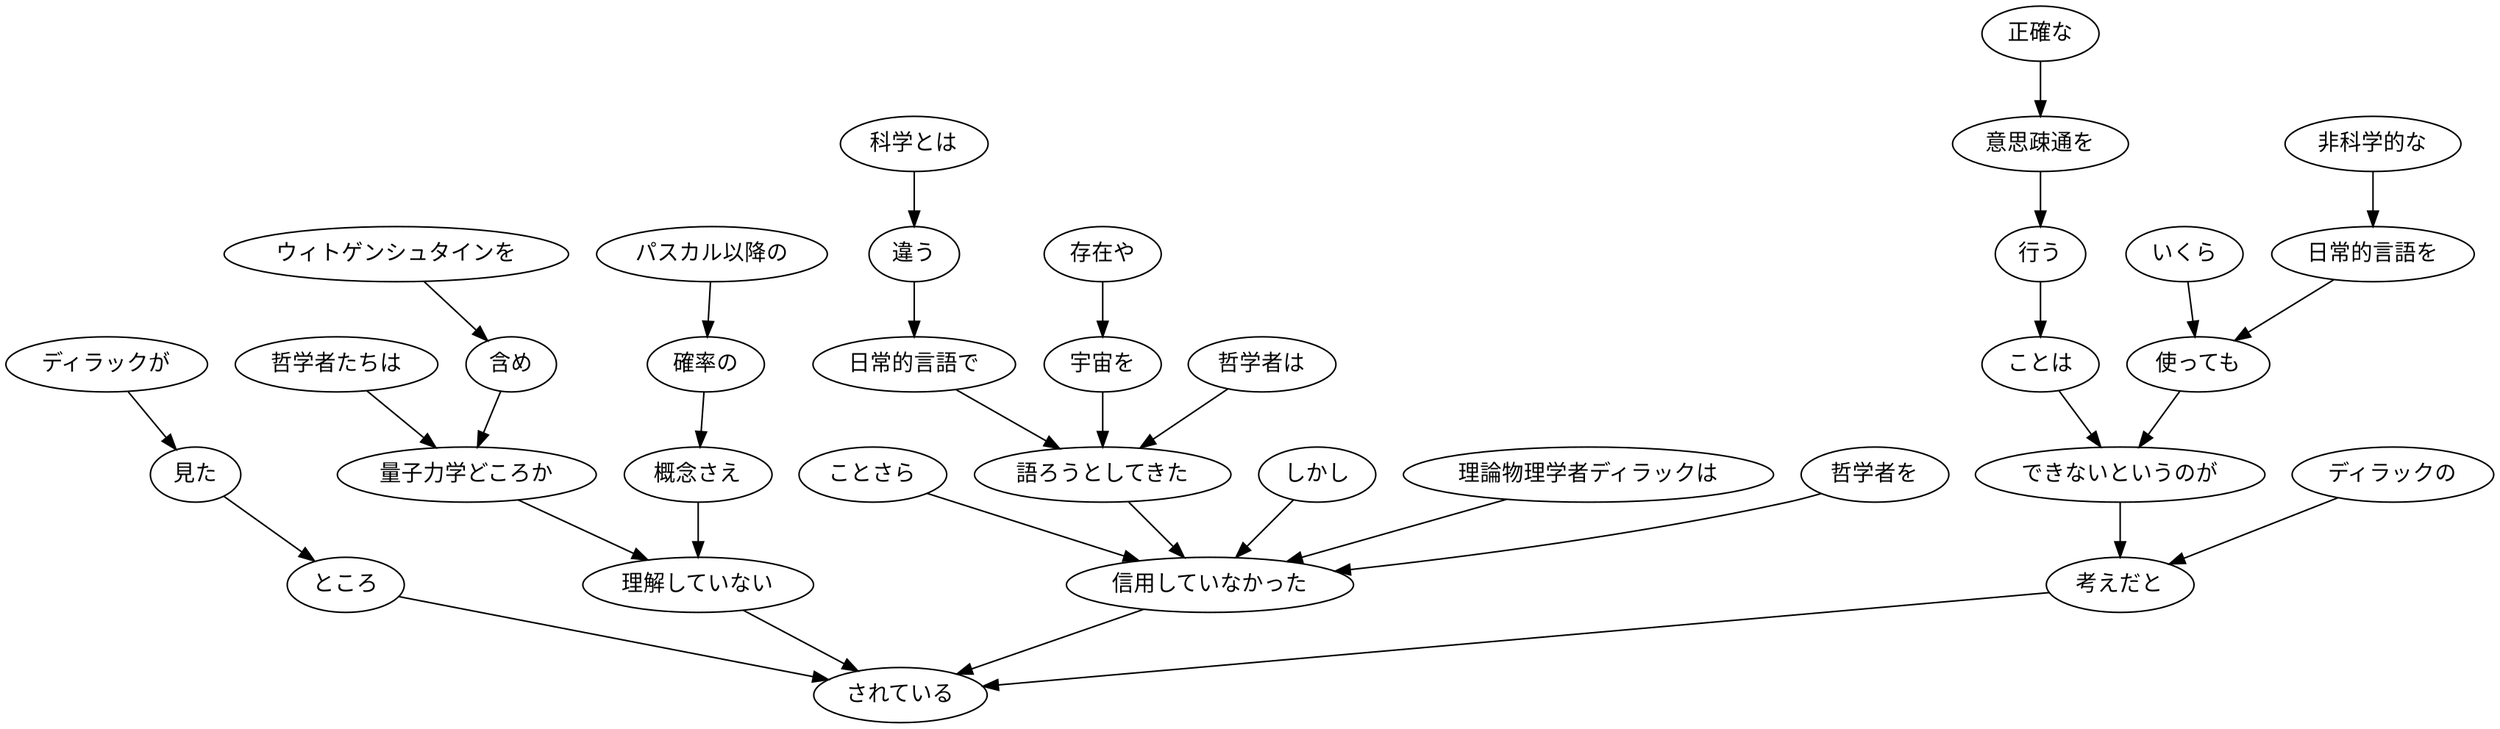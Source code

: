 // ans44
digraph {
	0 [label="哲学者は"]
	6 [label="語ろうとしてきた"]
	0 -> 6
	1 [label="科学とは"]
	2 [label="違う"]
	1 -> 2
	2 [label="違う"]
	3 [label="日常的言語で"]
	2 -> 3
	3 [label="日常的言語で"]
	6 [label="語ろうとしてきた"]
	3 -> 6
	4 [label="存在や"]
	5 [label="宇宙を"]
	4 -> 5
	5 [label="宇宙を"]
	6 [label="語ろうとしてきた"]
	5 -> 6
	6 [label="語ろうとしてきた"]
	11 [label="信用していなかった"]
	6 -> 11
	7 [label="しかし"]
	11 [label="信用していなかった"]
	7 -> 11
	8 [label="理論物理学者ディラックは"]
	11 [label="信用していなかった"]
	8 -> 11
	9 [label="哲学者を"]
	11 [label="信用していなかった"]
	9 -> 11
	10 [label="ことさら"]
	11 [label="信用していなかった"]
	10 -> 11
	11 [label="信用していなかった"]
	34 [label="されている"]
	11 -> 34
	12 [label="ディラックが"]
	13 [label="見た"]
	12 -> 13
	13 [label="見た"]
	14 [label="ところ"]
	13 -> 14
	14 [label="ところ"]
	34 [label="されている"]
	14 -> 34
	15 [label="ウィトゲンシュタインを"]
	16 [label="含め"]
	15 -> 16
	16 [label="含め"]
	18 [label="量子力学どころか"]
	16 -> 18
	17 [label="哲学者たちは"]
	18 [label="量子力学どころか"]
	17 -> 18
	18 [label="量子力学どころか"]
	22 [label="理解していない"]
	18 -> 22
	19 [label="パスカル以降の"]
	20 [label="確率の"]
	19 -> 20
	20 [label="確率の"]
	21 [label="概念さえ"]
	20 -> 21
	21 [label="概念さえ"]
	22 [label="理解していない"]
	21 -> 22
	22 [label="理解していない"]
	34 [label="されている"]
	22 -> 34
	23 [label="非科学的な"]
	24 [label="日常的言語を"]
	23 -> 24
	24 [label="日常的言語を"]
	26 [label="使っても"]
	24 -> 26
	25 [label="いくら"]
	26 [label="使っても"]
	25 -> 26
	26 [label="使っても"]
	31 [label="できないというのが"]
	26 -> 31
	27 [label="正確な"]
	28 [label="意思疎通を"]
	27 -> 28
	28 [label="意思疎通を"]
	29 [label="行う"]
	28 -> 29
	29 [label="行う"]
	30 [label="ことは"]
	29 -> 30
	30 [label="ことは"]
	31 [label="できないというのが"]
	30 -> 31
	31 [label="できないというのが"]
	33 [label="考えだと"]
	31 -> 33
	32 [label="ディラックの"]
	33 [label="考えだと"]
	32 -> 33
	33 [label="考えだと"]
	34 [label="されている"]
	33 -> 34
}
